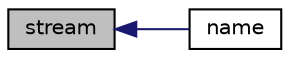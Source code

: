 digraph "stream"
{
  bgcolor="transparent";
  edge [fontname="Helvetica",fontsize="10",labelfontname="Helvetica",labelfontsize="10"];
  node [fontname="Helvetica",fontsize="10",shape=record];
  rankdir="LR";
  Node739 [label="stream",height=0.2,width=0.4,color="black", fillcolor="grey75", style="filled", fontcolor="black"];
  Node739 -> Node740 [dir="back",color="midnightblue",fontsize="10",style="solid",fontname="Helvetica"];
  Node740 [label="name",height=0.2,width=0.4,color="black",URL="$a27133.html#a2be1661f3f15add45b9754fe5ec8f040",tooltip="Return the dictionary name (scoped, e.g. dictA::dictB::dictC) "];
}
